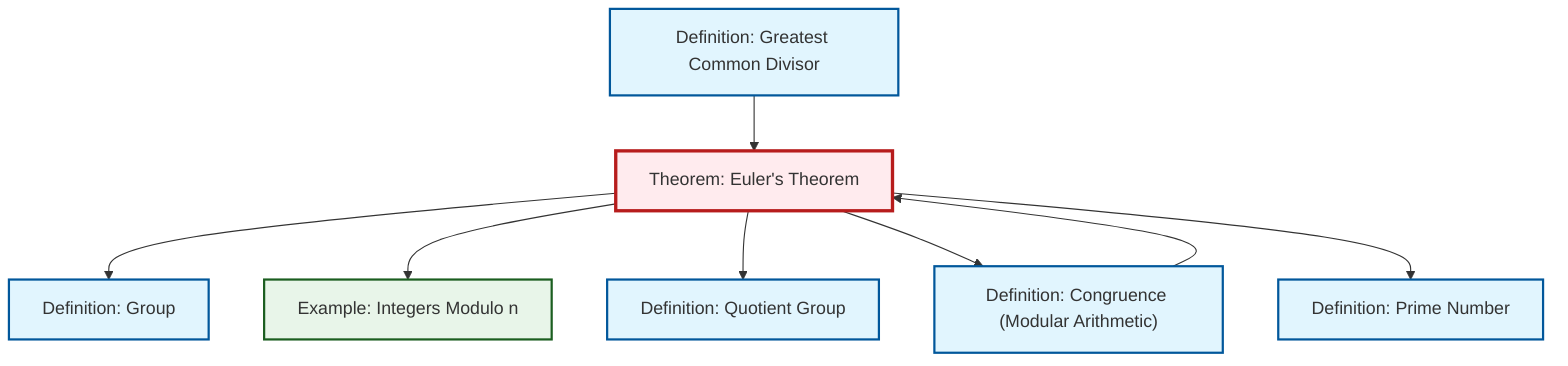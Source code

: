 graph TD
    classDef definition fill:#e1f5fe,stroke:#01579b,stroke-width:2px
    classDef theorem fill:#f3e5f5,stroke:#4a148c,stroke-width:2px
    classDef axiom fill:#fff3e0,stroke:#e65100,stroke-width:2px
    classDef example fill:#e8f5e9,stroke:#1b5e20,stroke-width:2px
    classDef current fill:#ffebee,stroke:#b71c1c,stroke-width:3px
    def-group["Definition: Group"]:::definition
    thm-euler["Theorem: Euler's Theorem"]:::theorem
    def-congruence["Definition: Congruence (Modular Arithmetic)"]:::definition
    def-gcd["Definition: Greatest Common Divisor"]:::definition
    ex-quotient-integers-mod-n["Example: Integers Modulo n"]:::example
    def-prime["Definition: Prime Number"]:::definition
    def-quotient-group["Definition: Quotient Group"]:::definition
    thm-euler --> def-group
    thm-euler --> ex-quotient-integers-mod-n
    thm-euler --> def-quotient-group
    def-congruence --> thm-euler
    def-gcd --> thm-euler
    thm-euler --> def-congruence
    thm-euler --> def-prime
    class thm-euler current